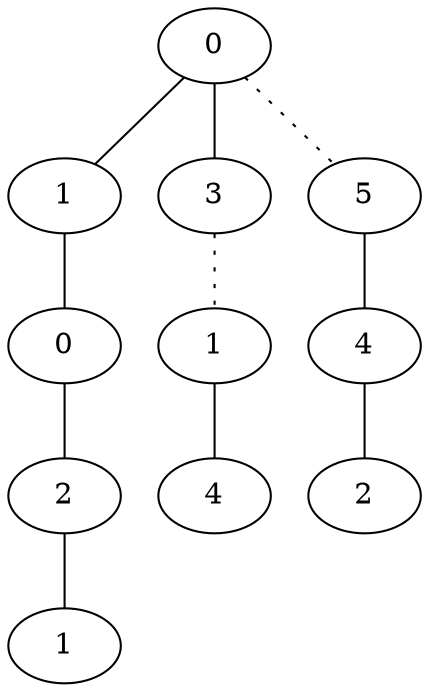 graph {
a0[label=0];
a1[label=1];
a2[label=0];
a3[label=2];
a4[label=1];
a5[label=3];
a6[label=1];
a7[label=4];
a8[label=5];
a9[label=4];
a10[label=2];
a0 -- a1;
a0 -- a5;
a0 -- a8 [style=dotted];
a1 -- a2;
a2 -- a3;
a3 -- a4;
a5 -- a6 [style=dotted];
a6 -- a7;
a8 -- a9;
a9 -- a10;
}
